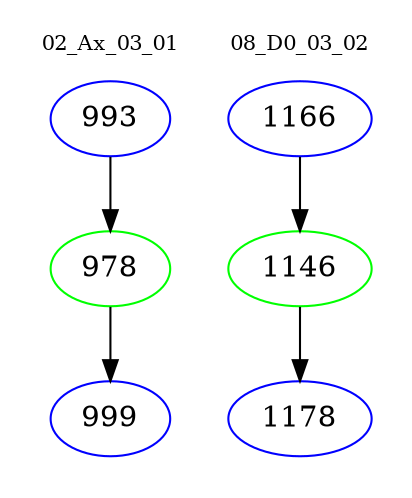 digraph{
subgraph cluster_0 {
color = white
label = "02_Ax_03_01";
fontsize=10;
T0_993 [label="993", color="blue"]
T0_993 -> T0_978 [color="black"]
T0_978 [label="978", color="green"]
T0_978 -> T0_999 [color="black"]
T0_999 [label="999", color="blue"]
}
subgraph cluster_1 {
color = white
label = "08_D0_03_02";
fontsize=10;
T1_1166 [label="1166", color="blue"]
T1_1166 -> T1_1146 [color="black"]
T1_1146 [label="1146", color="green"]
T1_1146 -> T1_1178 [color="black"]
T1_1178 [label="1178", color="blue"]
}
}
